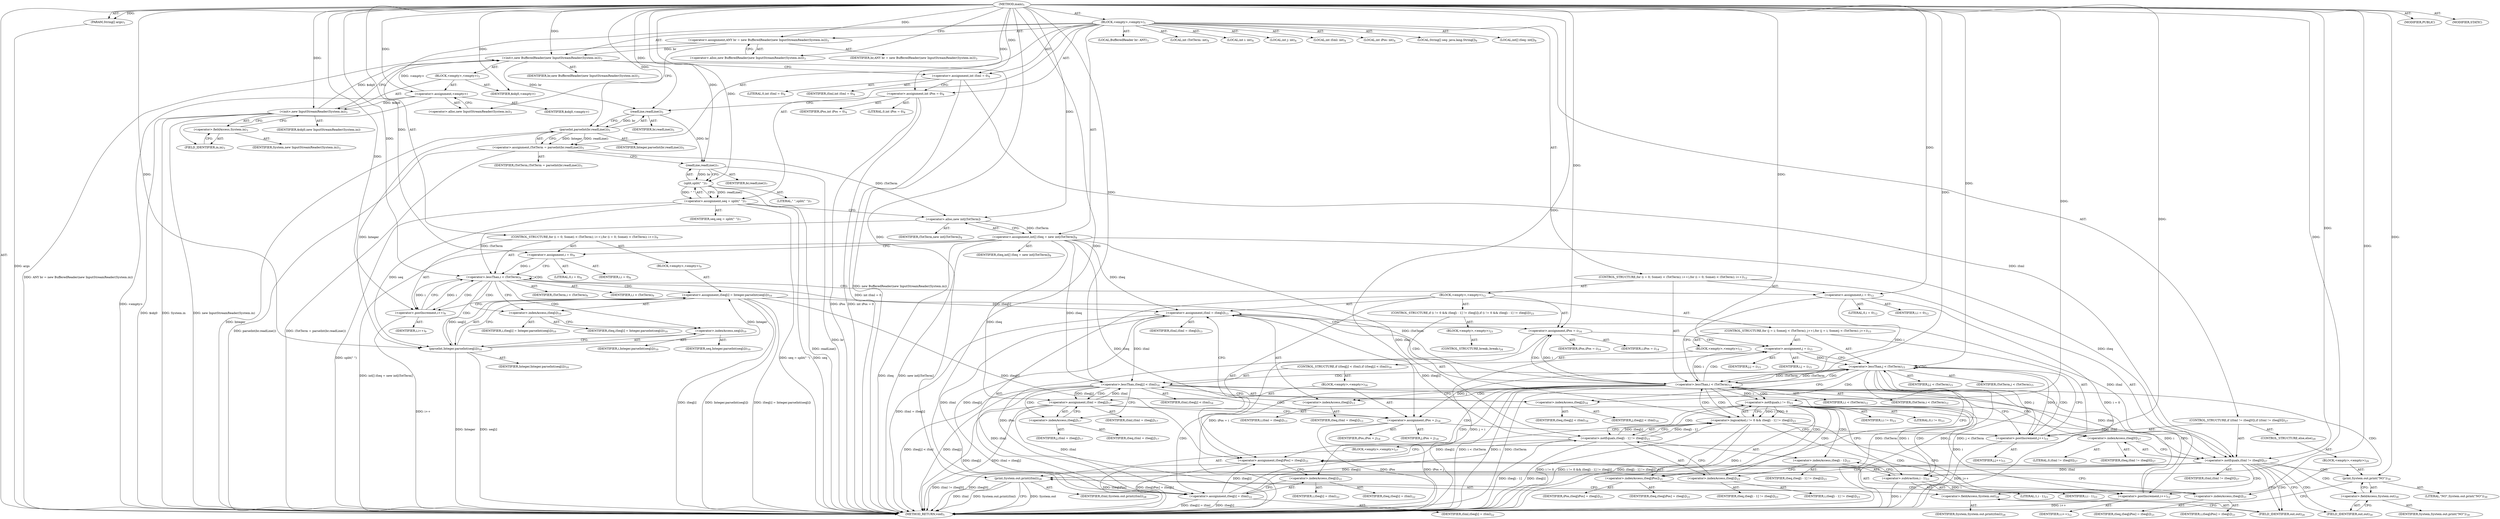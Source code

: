 digraph "main" {  
"19" [label = <(METHOD,main)<SUB>1</SUB>> ]
"20" [label = <(PARAM,String[] args)<SUB>1</SUB>> ]
"21" [label = <(BLOCK,&lt;empty&gt;,&lt;empty&gt;)<SUB>1</SUB>> ]
"4" [label = <(LOCAL,BufferedReader br: ANY)<SUB>3</SUB>> ]
"22" [label = <(&lt;operator&gt;.assignment,ANY br = new BufferedReader(new InputStreamReader(System.in)))<SUB>3</SUB>> ]
"23" [label = <(IDENTIFIER,br,ANY br = new BufferedReader(new InputStreamReader(System.in)))<SUB>3</SUB>> ]
"24" [label = <(&lt;operator&gt;.alloc,new BufferedReader(new InputStreamReader(System.in)))<SUB>3</SUB>> ]
"25" [label = <(&lt;init&gt;,new BufferedReader(new InputStreamReader(System.in)))<SUB>3</SUB>> ]
"3" [label = <(IDENTIFIER,br,new BufferedReader(new InputStreamReader(System.in)))<SUB>3</SUB>> ]
"26" [label = <(BLOCK,&lt;empty&gt;,&lt;empty&gt;)<SUB>3</SUB>> ]
"27" [label = <(&lt;operator&gt;.assignment,&lt;empty&gt;)> ]
"28" [label = <(IDENTIFIER,$obj0,&lt;empty&gt;)> ]
"29" [label = <(&lt;operator&gt;.alloc,new InputStreamReader(System.in))<SUB>3</SUB>> ]
"30" [label = <(&lt;init&gt;,new InputStreamReader(System.in))<SUB>3</SUB>> ]
"31" [label = <(IDENTIFIER,$obj0,new InputStreamReader(System.in))> ]
"32" [label = <(&lt;operator&gt;.fieldAccess,System.in)<SUB>3</SUB>> ]
"33" [label = <(IDENTIFIER,System,new InputStreamReader(System.in))<SUB>3</SUB>> ]
"34" [label = <(FIELD_IDENTIFIER,in,in)<SUB>3</SUB>> ]
"35" [label = <(IDENTIFIER,$obj0,&lt;empty&gt;)> ]
"36" [label = <(LOCAL,int iTotTerm: int)<SUB>4</SUB>> ]
"37" [label = <(LOCAL,int i: int)<SUB>4</SUB>> ]
"38" [label = <(LOCAL,int j: int)<SUB>4</SUB>> ]
"39" [label = <(LOCAL,int iSml: int)<SUB>4</SUB>> ]
"40" [label = <(LOCAL,int iPos: int)<SUB>4</SUB>> ]
"41" [label = <(&lt;operator&gt;.assignment,int iSml = 0)<SUB>4</SUB>> ]
"42" [label = <(IDENTIFIER,iSml,int iSml = 0)<SUB>4</SUB>> ]
"43" [label = <(LITERAL,0,int iSml = 0)<SUB>4</SUB>> ]
"44" [label = <(&lt;operator&gt;.assignment,int iPos = 0)<SUB>4</SUB>> ]
"45" [label = <(IDENTIFIER,iPos,int iPos = 0)<SUB>4</SUB>> ]
"46" [label = <(LITERAL,0,int iPos = 0)<SUB>4</SUB>> ]
"47" [label = <(&lt;operator&gt;.assignment,iTotTerm = parseInt(br.readLine()))<SUB>5</SUB>> ]
"48" [label = <(IDENTIFIER,iTotTerm,iTotTerm = parseInt(br.readLine()))<SUB>5</SUB>> ]
"49" [label = <(parseInt,parseInt(br.readLine()))<SUB>5</SUB>> ]
"50" [label = <(IDENTIFIER,Integer,parseInt(br.readLine()))<SUB>5</SUB>> ]
"51" [label = <(readLine,readLine())<SUB>5</SUB>> ]
"52" [label = <(IDENTIFIER,br,readLine())<SUB>5</SUB>> ]
"53" [label = <(LOCAL,String[] seq: java.lang.String[])<SUB>6</SUB>> ]
"54" [label = <(&lt;operator&gt;.assignment,seq = split(&quot; &quot;))<SUB>7</SUB>> ]
"55" [label = <(IDENTIFIER,seq,seq = split(&quot; &quot;))<SUB>7</SUB>> ]
"56" [label = <(split,split(&quot; &quot;))<SUB>7</SUB>> ]
"57" [label = <(readLine,readLine())<SUB>7</SUB>> ]
"58" [label = <(IDENTIFIER,br,readLine())<SUB>7</SUB>> ]
"59" [label = <(LITERAL,&quot; &quot;,split(&quot; &quot;))<SUB>7</SUB>> ]
"60" [label = <(LOCAL,int[] iSeq: int[])<SUB>8</SUB>> ]
"61" [label = <(&lt;operator&gt;.assignment,int[] iSeq = new int[iTotTerm])<SUB>8</SUB>> ]
"62" [label = <(IDENTIFIER,iSeq,int[] iSeq = new int[iTotTerm])<SUB>8</SUB>> ]
"63" [label = <(&lt;operator&gt;.alloc,new int[iTotTerm])> ]
"64" [label = <(IDENTIFIER,iTotTerm,new int[iTotTerm])<SUB>8</SUB>> ]
"65" [label = <(CONTROL_STRUCTURE,for (i = 0; Some(i &lt; iTotTerm); i++),for (i = 0; Some(i &lt; iTotTerm); i++))<SUB>9</SUB>> ]
"66" [label = <(&lt;operator&gt;.assignment,i = 0)<SUB>9</SUB>> ]
"67" [label = <(IDENTIFIER,i,i = 0)<SUB>9</SUB>> ]
"68" [label = <(LITERAL,0,i = 0)<SUB>9</SUB>> ]
"69" [label = <(&lt;operator&gt;.lessThan,i &lt; iTotTerm)<SUB>9</SUB>> ]
"70" [label = <(IDENTIFIER,i,i &lt; iTotTerm)<SUB>9</SUB>> ]
"71" [label = <(IDENTIFIER,iTotTerm,i &lt; iTotTerm)<SUB>9</SUB>> ]
"72" [label = <(&lt;operator&gt;.postIncrement,i++)<SUB>9</SUB>> ]
"73" [label = <(IDENTIFIER,i,i++)<SUB>9</SUB>> ]
"74" [label = <(BLOCK,&lt;empty&gt;,&lt;empty&gt;)<SUB>9</SUB>> ]
"75" [label = <(&lt;operator&gt;.assignment,iSeq[i] = Integer.parseInt(seq[i]))<SUB>10</SUB>> ]
"76" [label = <(&lt;operator&gt;.indexAccess,iSeq[i])<SUB>10</SUB>> ]
"77" [label = <(IDENTIFIER,iSeq,iSeq[i] = Integer.parseInt(seq[i]))<SUB>10</SUB>> ]
"78" [label = <(IDENTIFIER,i,iSeq[i] = Integer.parseInt(seq[i]))<SUB>10</SUB>> ]
"79" [label = <(parseInt,Integer.parseInt(seq[i]))<SUB>10</SUB>> ]
"80" [label = <(IDENTIFIER,Integer,Integer.parseInt(seq[i]))<SUB>10</SUB>> ]
"81" [label = <(&lt;operator&gt;.indexAccess,seq[i])<SUB>10</SUB>> ]
"82" [label = <(IDENTIFIER,seq,Integer.parseInt(seq[i]))<SUB>10</SUB>> ]
"83" [label = <(IDENTIFIER,i,Integer.parseInt(seq[i]))<SUB>10</SUB>> ]
"84" [label = <(CONTROL_STRUCTURE,for (i = 0; Some(i &lt; iTotTerm); i++),for (i = 0; Some(i &lt; iTotTerm); i++))<SUB>12</SUB>> ]
"85" [label = <(&lt;operator&gt;.assignment,i = 0)<SUB>12</SUB>> ]
"86" [label = <(IDENTIFIER,i,i = 0)<SUB>12</SUB>> ]
"87" [label = <(LITERAL,0,i = 0)<SUB>12</SUB>> ]
"88" [label = <(&lt;operator&gt;.lessThan,i &lt; iTotTerm)<SUB>12</SUB>> ]
"89" [label = <(IDENTIFIER,i,i &lt; iTotTerm)<SUB>12</SUB>> ]
"90" [label = <(IDENTIFIER,iTotTerm,i &lt; iTotTerm)<SUB>12</SUB>> ]
"91" [label = <(&lt;operator&gt;.postIncrement,i++)<SUB>12</SUB>> ]
"92" [label = <(IDENTIFIER,i,i++)<SUB>12</SUB>> ]
"93" [label = <(BLOCK,&lt;empty&gt;,&lt;empty&gt;)<SUB>12</SUB>> ]
"94" [label = <(&lt;operator&gt;.assignment,iSml = iSeq[i])<SUB>13</SUB>> ]
"95" [label = <(IDENTIFIER,iSml,iSml = iSeq[i])<SUB>13</SUB>> ]
"96" [label = <(&lt;operator&gt;.indexAccess,iSeq[i])<SUB>13</SUB>> ]
"97" [label = <(IDENTIFIER,iSeq,iSml = iSeq[i])<SUB>13</SUB>> ]
"98" [label = <(IDENTIFIER,i,iSml = iSeq[i])<SUB>13</SUB>> ]
"99" [label = <(&lt;operator&gt;.assignment,iPos = i)<SUB>14</SUB>> ]
"100" [label = <(IDENTIFIER,iPos,iPos = i)<SUB>14</SUB>> ]
"101" [label = <(IDENTIFIER,i,iPos = i)<SUB>14</SUB>> ]
"102" [label = <(CONTROL_STRUCTURE,for (j = i; Some(j &lt; iTotTerm); j++),for (j = i; Some(j &lt; iTotTerm); j++))<SUB>15</SUB>> ]
"103" [label = <(&lt;operator&gt;.assignment,j = i)<SUB>15</SUB>> ]
"104" [label = <(IDENTIFIER,j,j = i)<SUB>15</SUB>> ]
"105" [label = <(IDENTIFIER,i,j = i)<SUB>15</SUB>> ]
"106" [label = <(&lt;operator&gt;.lessThan,j &lt; iTotTerm)<SUB>15</SUB>> ]
"107" [label = <(IDENTIFIER,j,j &lt; iTotTerm)<SUB>15</SUB>> ]
"108" [label = <(IDENTIFIER,iTotTerm,j &lt; iTotTerm)<SUB>15</SUB>> ]
"109" [label = <(&lt;operator&gt;.postIncrement,j++)<SUB>15</SUB>> ]
"110" [label = <(IDENTIFIER,j,j++)<SUB>15</SUB>> ]
"111" [label = <(BLOCK,&lt;empty&gt;,&lt;empty&gt;)<SUB>15</SUB>> ]
"112" [label = <(CONTROL_STRUCTURE,if (iSeq[j] &lt; iSml),if (iSeq[j] &lt; iSml))<SUB>16</SUB>> ]
"113" [label = <(&lt;operator&gt;.lessThan,iSeq[j] &lt; iSml)<SUB>16</SUB>> ]
"114" [label = <(&lt;operator&gt;.indexAccess,iSeq[j])<SUB>16</SUB>> ]
"115" [label = <(IDENTIFIER,iSeq,iSeq[j] &lt; iSml)<SUB>16</SUB>> ]
"116" [label = <(IDENTIFIER,j,iSeq[j] &lt; iSml)<SUB>16</SUB>> ]
"117" [label = <(IDENTIFIER,iSml,iSeq[j] &lt; iSml)<SUB>16</SUB>> ]
"118" [label = <(BLOCK,&lt;empty&gt;,&lt;empty&gt;)<SUB>16</SUB>> ]
"119" [label = <(&lt;operator&gt;.assignment,iSml = iSeq[j])<SUB>17</SUB>> ]
"120" [label = <(IDENTIFIER,iSml,iSml = iSeq[j])<SUB>17</SUB>> ]
"121" [label = <(&lt;operator&gt;.indexAccess,iSeq[j])<SUB>17</SUB>> ]
"122" [label = <(IDENTIFIER,iSeq,iSml = iSeq[j])<SUB>17</SUB>> ]
"123" [label = <(IDENTIFIER,j,iSml = iSeq[j])<SUB>17</SUB>> ]
"124" [label = <(&lt;operator&gt;.assignment,iPos = j)<SUB>18</SUB>> ]
"125" [label = <(IDENTIFIER,iPos,iPos = j)<SUB>18</SUB>> ]
"126" [label = <(IDENTIFIER,j,iPos = j)<SUB>18</SUB>> ]
"127" [label = <(&lt;operator&gt;.assignment,iSeq[iPos] = iSeq[i])<SUB>21</SUB>> ]
"128" [label = <(&lt;operator&gt;.indexAccess,iSeq[iPos])<SUB>21</SUB>> ]
"129" [label = <(IDENTIFIER,iSeq,iSeq[iPos] = iSeq[i])<SUB>21</SUB>> ]
"130" [label = <(IDENTIFIER,iPos,iSeq[iPos] = iSeq[i])<SUB>21</SUB>> ]
"131" [label = <(&lt;operator&gt;.indexAccess,iSeq[i])<SUB>21</SUB>> ]
"132" [label = <(IDENTIFIER,iSeq,iSeq[iPos] = iSeq[i])<SUB>21</SUB>> ]
"133" [label = <(IDENTIFIER,i,iSeq[iPos] = iSeq[i])<SUB>21</SUB>> ]
"134" [label = <(&lt;operator&gt;.assignment,iSeq[i] = iSml)<SUB>22</SUB>> ]
"135" [label = <(&lt;operator&gt;.indexAccess,iSeq[i])<SUB>22</SUB>> ]
"136" [label = <(IDENTIFIER,iSeq,iSeq[i] = iSml)<SUB>22</SUB>> ]
"137" [label = <(IDENTIFIER,i,iSeq[i] = iSml)<SUB>22</SUB>> ]
"138" [label = <(IDENTIFIER,iSml,iSeq[i] = iSml)<SUB>22</SUB>> ]
"139" [label = <(CONTROL_STRUCTURE,if (i != 0 &amp;&amp; iSeq[i - 1] != iSeq[i]),if (i != 0 &amp;&amp; iSeq[i - 1] != iSeq[i]))<SUB>23</SUB>> ]
"140" [label = <(&lt;operator&gt;.logicalAnd,i != 0 &amp;&amp; iSeq[i - 1] != iSeq[i])<SUB>23</SUB>> ]
"141" [label = <(&lt;operator&gt;.notEquals,i != 0)<SUB>23</SUB>> ]
"142" [label = <(IDENTIFIER,i,i != 0)<SUB>23</SUB>> ]
"143" [label = <(LITERAL,0,i != 0)<SUB>23</SUB>> ]
"144" [label = <(&lt;operator&gt;.notEquals,iSeq[i - 1] != iSeq[i])<SUB>23</SUB>> ]
"145" [label = <(&lt;operator&gt;.indexAccess,iSeq[i - 1])<SUB>23</SUB>> ]
"146" [label = <(IDENTIFIER,iSeq,iSeq[i - 1] != iSeq[i])<SUB>23</SUB>> ]
"147" [label = <(&lt;operator&gt;.subtraction,i - 1)<SUB>23</SUB>> ]
"148" [label = <(IDENTIFIER,i,i - 1)<SUB>23</SUB>> ]
"149" [label = <(LITERAL,1,i - 1)<SUB>23</SUB>> ]
"150" [label = <(&lt;operator&gt;.indexAccess,iSeq[i])<SUB>23</SUB>> ]
"151" [label = <(IDENTIFIER,iSeq,iSeq[i - 1] != iSeq[i])<SUB>23</SUB>> ]
"152" [label = <(IDENTIFIER,i,iSeq[i - 1] != iSeq[i])<SUB>23</SUB>> ]
"153" [label = <(BLOCK,&lt;empty&gt;,&lt;empty&gt;)<SUB>23</SUB>> ]
"154" [label = <(CONTROL_STRUCTURE,break;,break;)<SUB>24</SUB>> ]
"155" [label = <(CONTROL_STRUCTURE,if (iSml != iSeq[0]),if (iSml != iSeq[0]))<SUB>27</SUB>> ]
"156" [label = <(&lt;operator&gt;.notEquals,iSml != iSeq[0])<SUB>27</SUB>> ]
"157" [label = <(IDENTIFIER,iSml,iSml != iSeq[0])<SUB>27</SUB>> ]
"158" [label = <(&lt;operator&gt;.indexAccess,iSeq[0])<SUB>27</SUB>> ]
"159" [label = <(IDENTIFIER,iSeq,iSml != iSeq[0])<SUB>27</SUB>> ]
"160" [label = <(LITERAL,0,iSml != iSeq[0])<SUB>27</SUB>> ]
"161" [label = <(BLOCK,&lt;empty&gt;,&lt;empty&gt;)<SUB>27</SUB>> ]
"162" [label = <(print,System.out.print(iSml))<SUB>28</SUB>> ]
"163" [label = <(&lt;operator&gt;.fieldAccess,System.out)<SUB>28</SUB>> ]
"164" [label = <(IDENTIFIER,System,System.out.print(iSml))<SUB>28</SUB>> ]
"165" [label = <(FIELD_IDENTIFIER,out,out)<SUB>28</SUB>> ]
"166" [label = <(IDENTIFIER,iSml,System.out.print(iSml))<SUB>28</SUB>> ]
"167" [label = <(CONTROL_STRUCTURE,else,else)<SUB>29</SUB>> ]
"168" [label = <(BLOCK,&lt;empty&gt;,&lt;empty&gt;)<SUB>29</SUB>> ]
"169" [label = <(print,System.out.print(&quot;NO&quot;))<SUB>30</SUB>> ]
"170" [label = <(&lt;operator&gt;.fieldAccess,System.out)<SUB>30</SUB>> ]
"171" [label = <(IDENTIFIER,System,System.out.print(&quot;NO&quot;))<SUB>30</SUB>> ]
"172" [label = <(FIELD_IDENTIFIER,out,out)<SUB>30</SUB>> ]
"173" [label = <(LITERAL,&quot;NO&quot;,System.out.print(&quot;NO&quot;))<SUB>30</SUB>> ]
"174" [label = <(MODIFIER,PUBLIC)> ]
"175" [label = <(MODIFIER,STATIC)> ]
"176" [label = <(METHOD_RETURN,void)<SUB>1</SUB>> ]
  "19" -> "20"  [ label = "AST: "] 
  "19" -> "21"  [ label = "AST: "] 
  "19" -> "174"  [ label = "AST: "] 
  "19" -> "175"  [ label = "AST: "] 
  "19" -> "176"  [ label = "AST: "] 
  "21" -> "4"  [ label = "AST: "] 
  "21" -> "22"  [ label = "AST: "] 
  "21" -> "25"  [ label = "AST: "] 
  "21" -> "36"  [ label = "AST: "] 
  "21" -> "37"  [ label = "AST: "] 
  "21" -> "38"  [ label = "AST: "] 
  "21" -> "39"  [ label = "AST: "] 
  "21" -> "40"  [ label = "AST: "] 
  "21" -> "41"  [ label = "AST: "] 
  "21" -> "44"  [ label = "AST: "] 
  "21" -> "47"  [ label = "AST: "] 
  "21" -> "53"  [ label = "AST: "] 
  "21" -> "54"  [ label = "AST: "] 
  "21" -> "60"  [ label = "AST: "] 
  "21" -> "61"  [ label = "AST: "] 
  "21" -> "65"  [ label = "AST: "] 
  "21" -> "84"  [ label = "AST: "] 
  "21" -> "155"  [ label = "AST: "] 
  "22" -> "23"  [ label = "AST: "] 
  "22" -> "24"  [ label = "AST: "] 
  "25" -> "3"  [ label = "AST: "] 
  "25" -> "26"  [ label = "AST: "] 
  "26" -> "27"  [ label = "AST: "] 
  "26" -> "30"  [ label = "AST: "] 
  "26" -> "35"  [ label = "AST: "] 
  "27" -> "28"  [ label = "AST: "] 
  "27" -> "29"  [ label = "AST: "] 
  "30" -> "31"  [ label = "AST: "] 
  "30" -> "32"  [ label = "AST: "] 
  "32" -> "33"  [ label = "AST: "] 
  "32" -> "34"  [ label = "AST: "] 
  "41" -> "42"  [ label = "AST: "] 
  "41" -> "43"  [ label = "AST: "] 
  "44" -> "45"  [ label = "AST: "] 
  "44" -> "46"  [ label = "AST: "] 
  "47" -> "48"  [ label = "AST: "] 
  "47" -> "49"  [ label = "AST: "] 
  "49" -> "50"  [ label = "AST: "] 
  "49" -> "51"  [ label = "AST: "] 
  "51" -> "52"  [ label = "AST: "] 
  "54" -> "55"  [ label = "AST: "] 
  "54" -> "56"  [ label = "AST: "] 
  "56" -> "57"  [ label = "AST: "] 
  "56" -> "59"  [ label = "AST: "] 
  "57" -> "58"  [ label = "AST: "] 
  "61" -> "62"  [ label = "AST: "] 
  "61" -> "63"  [ label = "AST: "] 
  "63" -> "64"  [ label = "AST: "] 
  "65" -> "66"  [ label = "AST: "] 
  "65" -> "69"  [ label = "AST: "] 
  "65" -> "72"  [ label = "AST: "] 
  "65" -> "74"  [ label = "AST: "] 
  "66" -> "67"  [ label = "AST: "] 
  "66" -> "68"  [ label = "AST: "] 
  "69" -> "70"  [ label = "AST: "] 
  "69" -> "71"  [ label = "AST: "] 
  "72" -> "73"  [ label = "AST: "] 
  "74" -> "75"  [ label = "AST: "] 
  "75" -> "76"  [ label = "AST: "] 
  "75" -> "79"  [ label = "AST: "] 
  "76" -> "77"  [ label = "AST: "] 
  "76" -> "78"  [ label = "AST: "] 
  "79" -> "80"  [ label = "AST: "] 
  "79" -> "81"  [ label = "AST: "] 
  "81" -> "82"  [ label = "AST: "] 
  "81" -> "83"  [ label = "AST: "] 
  "84" -> "85"  [ label = "AST: "] 
  "84" -> "88"  [ label = "AST: "] 
  "84" -> "91"  [ label = "AST: "] 
  "84" -> "93"  [ label = "AST: "] 
  "85" -> "86"  [ label = "AST: "] 
  "85" -> "87"  [ label = "AST: "] 
  "88" -> "89"  [ label = "AST: "] 
  "88" -> "90"  [ label = "AST: "] 
  "91" -> "92"  [ label = "AST: "] 
  "93" -> "94"  [ label = "AST: "] 
  "93" -> "99"  [ label = "AST: "] 
  "93" -> "102"  [ label = "AST: "] 
  "93" -> "127"  [ label = "AST: "] 
  "93" -> "134"  [ label = "AST: "] 
  "93" -> "139"  [ label = "AST: "] 
  "94" -> "95"  [ label = "AST: "] 
  "94" -> "96"  [ label = "AST: "] 
  "96" -> "97"  [ label = "AST: "] 
  "96" -> "98"  [ label = "AST: "] 
  "99" -> "100"  [ label = "AST: "] 
  "99" -> "101"  [ label = "AST: "] 
  "102" -> "103"  [ label = "AST: "] 
  "102" -> "106"  [ label = "AST: "] 
  "102" -> "109"  [ label = "AST: "] 
  "102" -> "111"  [ label = "AST: "] 
  "103" -> "104"  [ label = "AST: "] 
  "103" -> "105"  [ label = "AST: "] 
  "106" -> "107"  [ label = "AST: "] 
  "106" -> "108"  [ label = "AST: "] 
  "109" -> "110"  [ label = "AST: "] 
  "111" -> "112"  [ label = "AST: "] 
  "112" -> "113"  [ label = "AST: "] 
  "112" -> "118"  [ label = "AST: "] 
  "113" -> "114"  [ label = "AST: "] 
  "113" -> "117"  [ label = "AST: "] 
  "114" -> "115"  [ label = "AST: "] 
  "114" -> "116"  [ label = "AST: "] 
  "118" -> "119"  [ label = "AST: "] 
  "118" -> "124"  [ label = "AST: "] 
  "119" -> "120"  [ label = "AST: "] 
  "119" -> "121"  [ label = "AST: "] 
  "121" -> "122"  [ label = "AST: "] 
  "121" -> "123"  [ label = "AST: "] 
  "124" -> "125"  [ label = "AST: "] 
  "124" -> "126"  [ label = "AST: "] 
  "127" -> "128"  [ label = "AST: "] 
  "127" -> "131"  [ label = "AST: "] 
  "128" -> "129"  [ label = "AST: "] 
  "128" -> "130"  [ label = "AST: "] 
  "131" -> "132"  [ label = "AST: "] 
  "131" -> "133"  [ label = "AST: "] 
  "134" -> "135"  [ label = "AST: "] 
  "134" -> "138"  [ label = "AST: "] 
  "135" -> "136"  [ label = "AST: "] 
  "135" -> "137"  [ label = "AST: "] 
  "139" -> "140"  [ label = "AST: "] 
  "139" -> "153"  [ label = "AST: "] 
  "140" -> "141"  [ label = "AST: "] 
  "140" -> "144"  [ label = "AST: "] 
  "141" -> "142"  [ label = "AST: "] 
  "141" -> "143"  [ label = "AST: "] 
  "144" -> "145"  [ label = "AST: "] 
  "144" -> "150"  [ label = "AST: "] 
  "145" -> "146"  [ label = "AST: "] 
  "145" -> "147"  [ label = "AST: "] 
  "147" -> "148"  [ label = "AST: "] 
  "147" -> "149"  [ label = "AST: "] 
  "150" -> "151"  [ label = "AST: "] 
  "150" -> "152"  [ label = "AST: "] 
  "153" -> "154"  [ label = "AST: "] 
  "155" -> "156"  [ label = "AST: "] 
  "155" -> "161"  [ label = "AST: "] 
  "155" -> "167"  [ label = "AST: "] 
  "156" -> "157"  [ label = "AST: "] 
  "156" -> "158"  [ label = "AST: "] 
  "158" -> "159"  [ label = "AST: "] 
  "158" -> "160"  [ label = "AST: "] 
  "161" -> "162"  [ label = "AST: "] 
  "162" -> "163"  [ label = "AST: "] 
  "162" -> "166"  [ label = "AST: "] 
  "163" -> "164"  [ label = "AST: "] 
  "163" -> "165"  [ label = "AST: "] 
  "167" -> "168"  [ label = "AST: "] 
  "168" -> "169"  [ label = "AST: "] 
  "169" -> "170"  [ label = "AST: "] 
  "169" -> "173"  [ label = "AST: "] 
  "170" -> "171"  [ label = "AST: "] 
  "170" -> "172"  [ label = "AST: "] 
  "22" -> "29"  [ label = "CFG: "] 
  "25" -> "41"  [ label = "CFG: "] 
  "41" -> "44"  [ label = "CFG: "] 
  "44" -> "51"  [ label = "CFG: "] 
  "47" -> "57"  [ label = "CFG: "] 
  "54" -> "63"  [ label = "CFG: "] 
  "61" -> "66"  [ label = "CFG: "] 
  "24" -> "22"  [ label = "CFG: "] 
  "49" -> "47"  [ label = "CFG: "] 
  "56" -> "54"  [ label = "CFG: "] 
  "63" -> "61"  [ label = "CFG: "] 
  "66" -> "69"  [ label = "CFG: "] 
  "69" -> "76"  [ label = "CFG: "] 
  "69" -> "85"  [ label = "CFG: "] 
  "72" -> "69"  [ label = "CFG: "] 
  "85" -> "88"  [ label = "CFG: "] 
  "88" -> "96"  [ label = "CFG: "] 
  "88" -> "158"  [ label = "CFG: "] 
  "91" -> "88"  [ label = "CFG: "] 
  "156" -> "165"  [ label = "CFG: "] 
  "156" -> "172"  [ label = "CFG: "] 
  "27" -> "34"  [ label = "CFG: "] 
  "30" -> "25"  [ label = "CFG: "] 
  "51" -> "49"  [ label = "CFG: "] 
  "57" -> "56"  [ label = "CFG: "] 
  "75" -> "72"  [ label = "CFG: "] 
  "94" -> "99"  [ label = "CFG: "] 
  "99" -> "103"  [ label = "CFG: "] 
  "127" -> "135"  [ label = "CFG: "] 
  "134" -> "141"  [ label = "CFG: "] 
  "158" -> "156"  [ label = "CFG: "] 
  "162" -> "176"  [ label = "CFG: "] 
  "29" -> "27"  [ label = "CFG: "] 
  "32" -> "30"  [ label = "CFG: "] 
  "76" -> "81"  [ label = "CFG: "] 
  "79" -> "75"  [ label = "CFG: "] 
  "96" -> "94"  [ label = "CFG: "] 
  "103" -> "106"  [ label = "CFG: "] 
  "106" -> "114"  [ label = "CFG: "] 
  "106" -> "128"  [ label = "CFG: "] 
  "109" -> "106"  [ label = "CFG: "] 
  "128" -> "131"  [ label = "CFG: "] 
  "131" -> "127"  [ label = "CFG: "] 
  "135" -> "134"  [ label = "CFG: "] 
  "140" -> "158"  [ label = "CFG: "] 
  "140" -> "91"  [ label = "CFG: "] 
  "163" -> "162"  [ label = "CFG: "] 
  "169" -> "176"  [ label = "CFG: "] 
  "34" -> "32"  [ label = "CFG: "] 
  "81" -> "79"  [ label = "CFG: "] 
  "141" -> "140"  [ label = "CFG: "] 
  "141" -> "147"  [ label = "CFG: "] 
  "144" -> "140"  [ label = "CFG: "] 
  "165" -> "163"  [ label = "CFG: "] 
  "170" -> "169"  [ label = "CFG: "] 
  "113" -> "121"  [ label = "CFG: "] 
  "113" -> "109"  [ label = "CFG: "] 
  "145" -> "150"  [ label = "CFG: "] 
  "150" -> "144"  [ label = "CFG: "] 
  "172" -> "170"  [ label = "CFG: "] 
  "114" -> "113"  [ label = "CFG: "] 
  "119" -> "124"  [ label = "CFG: "] 
  "124" -> "109"  [ label = "CFG: "] 
  "147" -> "145"  [ label = "CFG: "] 
  "121" -> "119"  [ label = "CFG: "] 
  "19" -> "24"  [ label = "CFG: "] 
  "20" -> "176"  [ label = "DDG: args"] 
  "22" -> "176"  [ label = "DDG: ANY br = new BufferedReader(new InputStreamReader(System.in))"] 
  "27" -> "176"  [ label = "DDG: &lt;empty&gt;"] 
  "30" -> "176"  [ label = "DDG: $obj0"] 
  "30" -> "176"  [ label = "DDG: System.in"] 
  "30" -> "176"  [ label = "DDG: new InputStreamReader(System.in)"] 
  "25" -> "176"  [ label = "DDG: new BufferedReader(new InputStreamReader(System.in))"] 
  "41" -> "176"  [ label = "DDG: int iSml = 0"] 
  "44" -> "176"  [ label = "DDG: iPos"] 
  "44" -> "176"  [ label = "DDG: int iPos = 0"] 
  "49" -> "176"  [ label = "DDG: Integer"] 
  "47" -> "176"  [ label = "DDG: parseInt(br.readLine())"] 
  "47" -> "176"  [ label = "DDG: iTotTerm = parseInt(br.readLine())"] 
  "54" -> "176"  [ label = "DDG: seq"] 
  "57" -> "176"  [ label = "DDG: br"] 
  "56" -> "176"  [ label = "DDG: readLine()"] 
  "54" -> "176"  [ label = "DDG: split(&quot; &quot;)"] 
  "54" -> "176"  [ label = "DDG: seq = split(&quot; &quot;)"] 
  "61" -> "176"  [ label = "DDG: iSeq"] 
  "61" -> "176"  [ label = "DDG: new int[iTotTerm]"] 
  "61" -> "176"  [ label = "DDG: int[] iSeq = new int[iTotTerm]"] 
  "85" -> "176"  [ label = "DDG: i = 0"] 
  "88" -> "176"  [ label = "DDG: i"] 
  "88" -> "176"  [ label = "DDG: iTotTerm"] 
  "88" -> "176"  [ label = "DDG: i &lt; iTotTerm"] 
  "94" -> "176"  [ label = "DDG: iSml = iSeq[i]"] 
  "99" -> "176"  [ label = "DDG: iPos"] 
  "99" -> "176"  [ label = "DDG: iPos = i"] 
  "103" -> "176"  [ label = "DDG: j = i"] 
  "106" -> "176"  [ label = "DDG: j"] 
  "106" -> "176"  [ label = "DDG: iTotTerm"] 
  "106" -> "176"  [ label = "DDG: j &lt; iTotTerm"] 
  "127" -> "176"  [ label = "DDG: iSeq[iPos]"] 
  "127" -> "176"  [ label = "DDG: iSeq[iPos] = iSeq[i]"] 
  "134" -> "176"  [ label = "DDG: iSeq[i]"] 
  "134" -> "176"  [ label = "DDG: iSeq[i] = iSml"] 
  "141" -> "176"  [ label = "DDG: i"] 
  "140" -> "176"  [ label = "DDG: i != 0"] 
  "147" -> "176"  [ label = "DDG: i"] 
  "144" -> "176"  [ label = "DDG: iSeq[i - 1]"] 
  "144" -> "176"  [ label = "DDG: iSeq[i]"] 
  "140" -> "176"  [ label = "DDG: iSeq[i - 1] != iSeq[i]"] 
  "140" -> "176"  [ label = "DDG: i != 0 &amp;&amp; iSeq[i - 1] != iSeq[i]"] 
  "91" -> "176"  [ label = "DDG: i++"] 
  "156" -> "176"  [ label = "DDG: iSeq[0]"] 
  "156" -> "176"  [ label = "DDG: iSml != iSeq[0]"] 
  "162" -> "176"  [ label = "DDG: System.out"] 
  "162" -> "176"  [ label = "DDG: iSml"] 
  "162" -> "176"  [ label = "DDG: System.out.print(iSml)"] 
  "113" -> "176"  [ label = "DDG: iSeq[j]"] 
  "113" -> "176"  [ label = "DDG: iSeq[j] &lt; iSml"] 
  "119" -> "176"  [ label = "DDG: iSeq[j]"] 
  "119" -> "176"  [ label = "DDG: iSml = iSeq[j]"] 
  "124" -> "176"  [ label = "DDG: iPos"] 
  "124" -> "176"  [ label = "DDG: iPos = j"] 
  "109" -> "176"  [ label = "DDG: j++"] 
  "75" -> "176"  [ label = "DDG: iSeq[i]"] 
  "79" -> "176"  [ label = "DDG: Integer"] 
  "79" -> "176"  [ label = "DDG: seq[i]"] 
  "75" -> "176"  [ label = "DDG: Integer.parseInt(seq[i])"] 
  "75" -> "176"  [ label = "DDG: iSeq[i] = Integer.parseInt(seq[i])"] 
  "72" -> "176"  [ label = "DDG: i++"] 
  "19" -> "20"  [ label = "DDG: "] 
  "19" -> "22"  [ label = "DDG: "] 
  "19" -> "41"  [ label = "DDG: "] 
  "19" -> "44"  [ label = "DDG: "] 
  "49" -> "47"  [ label = "DDG: Integer"] 
  "49" -> "47"  [ label = "DDG: readLine()"] 
  "56" -> "54"  [ label = "DDG: readLine()"] 
  "56" -> "54"  [ label = "DDG: &quot; &quot;"] 
  "63" -> "61"  [ label = "DDG: iTotTerm"] 
  "22" -> "25"  [ label = "DDG: br"] 
  "19" -> "25"  [ label = "DDG: "] 
  "27" -> "25"  [ label = "DDG: &lt;empty&gt;"] 
  "30" -> "25"  [ label = "DDG: $obj0"] 
  "19" -> "66"  [ label = "DDG: "] 
  "19" -> "85"  [ label = "DDG: "] 
  "19" -> "27"  [ label = "DDG: "] 
  "19" -> "35"  [ label = "DDG: "] 
  "19" -> "49"  [ label = "DDG: "] 
  "51" -> "49"  [ label = "DDG: br"] 
  "57" -> "56"  [ label = "DDG: br"] 
  "19" -> "56"  [ label = "DDG: "] 
  "47" -> "63"  [ label = "DDG: iTotTerm"] 
  "19" -> "63"  [ label = "DDG: "] 
  "66" -> "69"  [ label = "DDG: i"] 
  "72" -> "69"  [ label = "DDG: i"] 
  "19" -> "69"  [ label = "DDG: "] 
  "63" -> "69"  [ label = "DDG: iTotTerm"] 
  "69" -> "72"  [ label = "DDG: i"] 
  "19" -> "72"  [ label = "DDG: "] 
  "79" -> "75"  [ label = "DDG: Integer"] 
  "79" -> "75"  [ label = "DDG: seq[i]"] 
  "85" -> "88"  [ label = "DDG: i"] 
  "91" -> "88"  [ label = "DDG: i"] 
  "19" -> "88"  [ label = "DDG: "] 
  "69" -> "88"  [ label = "DDG: iTotTerm"] 
  "106" -> "88"  [ label = "DDG: iTotTerm"] 
  "141" -> "91"  [ label = "DDG: i"] 
  "147" -> "91"  [ label = "DDG: i"] 
  "19" -> "91"  [ label = "DDG: "] 
  "61" -> "94"  [ label = "DDG: iSeq"] 
  "134" -> "94"  [ label = "DDG: iSeq[i]"] 
  "144" -> "94"  [ label = "DDG: iSeq[i]"] 
  "75" -> "94"  [ label = "DDG: iSeq[i]"] 
  "88" -> "99"  [ label = "DDG: i"] 
  "19" -> "99"  [ label = "DDG: "] 
  "61" -> "127"  [ label = "DDG: iSeq"] 
  "134" -> "127"  [ label = "DDG: iSeq[i]"] 
  "144" -> "127"  [ label = "DDG: iSeq[i]"] 
  "75" -> "127"  [ label = "DDG: iSeq[i]"] 
  "94" -> "134"  [ label = "DDG: iSml"] 
  "113" -> "134"  [ label = "DDG: iSml"] 
  "119" -> "134"  [ label = "DDG: iSml"] 
  "19" -> "134"  [ label = "DDG: "] 
  "41" -> "156"  [ label = "DDG: iSml"] 
  "19" -> "156"  [ label = "DDG: "] 
  "94" -> "156"  [ label = "DDG: iSml"] 
  "113" -> "156"  [ label = "DDG: iSml"] 
  "119" -> "156"  [ label = "DDG: iSml"] 
  "61" -> "156"  [ label = "DDG: iSeq"] 
  "27" -> "30"  [ label = "DDG: $obj0"] 
  "19" -> "30"  [ label = "DDG: "] 
  "25" -> "51"  [ label = "DDG: br"] 
  "19" -> "51"  [ label = "DDG: "] 
  "51" -> "57"  [ label = "DDG: br"] 
  "19" -> "57"  [ label = "DDG: "] 
  "19" -> "103"  [ label = "DDG: "] 
  "88" -> "103"  [ label = "DDG: i"] 
  "156" -> "162"  [ label = "DDG: iSml"] 
  "19" -> "162"  [ label = "DDG: "] 
  "49" -> "79"  [ label = "DDG: Integer"] 
  "19" -> "79"  [ label = "DDG: "] 
  "54" -> "79"  [ label = "DDG: seq"] 
  "103" -> "106"  [ label = "DDG: j"] 
  "109" -> "106"  [ label = "DDG: j"] 
  "19" -> "106"  [ label = "DDG: "] 
  "88" -> "106"  [ label = "DDG: iTotTerm"] 
  "106" -> "109"  [ label = "DDG: j"] 
  "19" -> "109"  [ label = "DDG: "] 
  "141" -> "140"  [ label = "DDG: i"] 
  "141" -> "140"  [ label = "DDG: 0"] 
  "144" -> "140"  [ label = "DDG: iSeq[i - 1]"] 
  "144" -> "140"  [ label = "DDG: iSeq[i]"] 
  "19" -> "169"  [ label = "DDG: "] 
  "19" -> "141"  [ label = "DDG: "] 
  "88" -> "141"  [ label = "DDG: i"] 
  "61" -> "144"  [ label = "DDG: iSeq"] 
  "134" -> "144"  [ label = "DDG: iSeq[i]"] 
  "61" -> "113"  [ label = "DDG: iSeq"] 
  "94" -> "113"  [ label = "DDG: iSml"] 
  "119" -> "113"  [ label = "DDG: iSml"] 
  "19" -> "113"  [ label = "DDG: "] 
  "61" -> "119"  [ label = "DDG: iSeq"] 
  "113" -> "119"  [ label = "DDG: iSeq[j]"] 
  "106" -> "124"  [ label = "DDG: j"] 
  "19" -> "124"  [ label = "DDG: "] 
  "141" -> "147"  [ label = "DDG: i"] 
  "19" -> "147"  [ label = "DDG: "] 
  "69" -> "75"  [ label = "CDG: "] 
  "69" -> "81"  [ label = "CDG: "] 
  "69" -> "72"  [ label = "CDG: "] 
  "69" -> "69"  [ label = "CDG: "] 
  "69" -> "76"  [ label = "CDG: "] 
  "69" -> "79"  [ label = "CDG: "] 
  "88" -> "94"  [ label = "CDG: "] 
  "88" -> "141"  [ label = "CDG: "] 
  "88" -> "96"  [ label = "CDG: "] 
  "88" -> "99"  [ label = "CDG: "] 
  "88" -> "128"  [ label = "CDG: "] 
  "88" -> "131"  [ label = "CDG: "] 
  "88" -> "103"  [ label = "CDG: "] 
  "88" -> "106"  [ label = "CDG: "] 
  "88" -> "134"  [ label = "CDG: "] 
  "88" -> "140"  [ label = "CDG: "] 
  "88" -> "135"  [ label = "CDG: "] 
  "88" -> "127"  [ label = "CDG: "] 
  "156" -> "169"  [ label = "CDG: "] 
  "156" -> "163"  [ label = "CDG: "] 
  "156" -> "162"  [ label = "CDG: "] 
  "156" -> "170"  [ label = "CDG: "] 
  "156" -> "165"  [ label = "CDG: "] 
  "156" -> "172"  [ label = "CDG: "] 
  "106" -> "113"  [ label = "CDG: "] 
  "106" -> "114"  [ label = "CDG: "] 
  "106" -> "106"  [ label = "CDG: "] 
  "106" -> "109"  [ label = "CDG: "] 
  "140" -> "91"  [ label = "CDG: "] 
  "140" -> "88"  [ label = "CDG: "] 
  "141" -> "145"  [ label = "CDG: "] 
  "141" -> "150"  [ label = "CDG: "] 
  "141" -> "144"  [ label = "CDG: "] 
  "141" -> "147"  [ label = "CDG: "] 
  "113" -> "119"  [ label = "CDG: "] 
  "113" -> "121"  [ label = "CDG: "] 
  "113" -> "124"  [ label = "CDG: "] 
}
